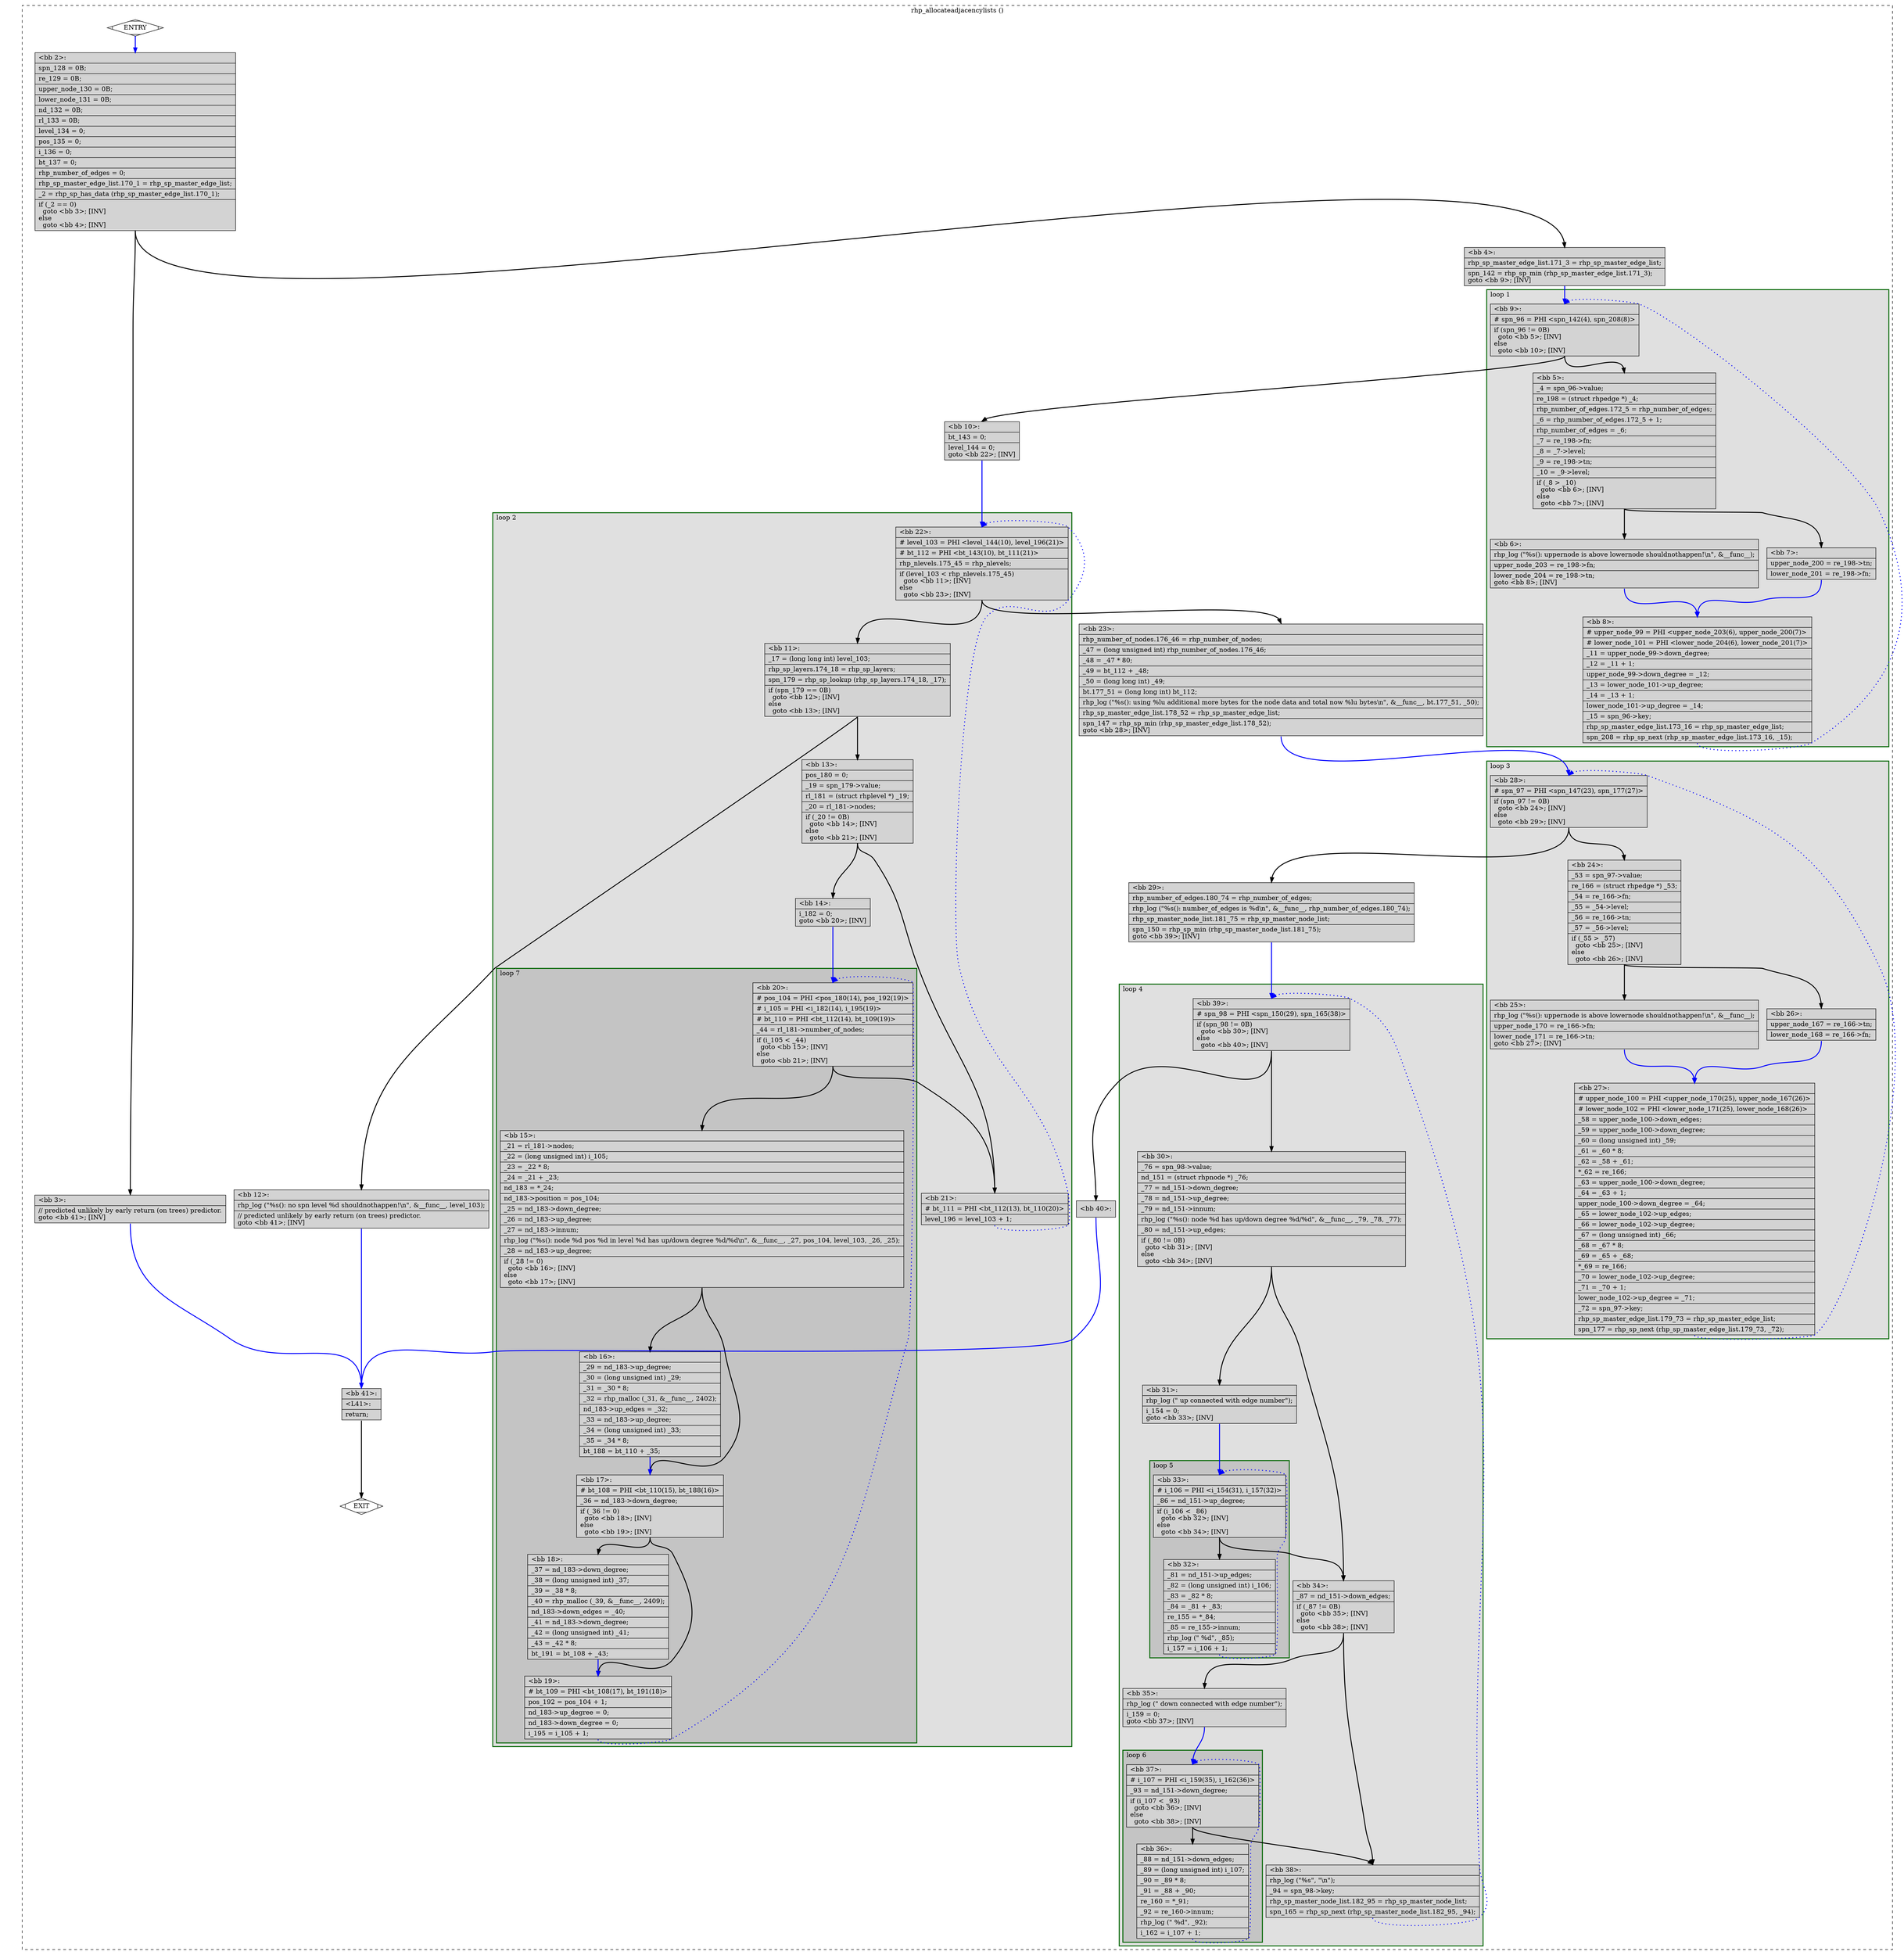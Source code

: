 digraph "g"
{
subgraph "cluster_rhp_allocateadjacencylists" {
	style="dashed";
	color="black";
	label="rhp_allocateadjacencylists ()";
	subgraph cluster_46_4 {
	style="filled";
	color="darkgreen";
	fillcolor="grey88";
	label="loop 4";
	labeljust=l;
	penwidth=2;
	subgraph cluster_46_6 {
	style="filled";
	color="darkgreen";
	fillcolor="grey77";
	label="loop 6";
	labeljust=l;
	penwidth=2;
	fn_46_basic_block_37 [shape=record,style=filled,fillcolor=lightgrey,label="{\<bb\ 37\>:\l\
|#\ i_107\ =\ PHI\ \<i_159(35),\ i_162(36)\>\l\
|_93\ =\ nd_151-\>down_degree;\l\
|if\ (i_107\ \<\ _93)\l\
\ \ goto\ \<bb\ 36\>;\ [INV]\l\
else\l\
\ \ goto\ \<bb\ 38\>;\ [INV]\l\
}"];

	fn_46_basic_block_36 [shape=record,style=filled,fillcolor=lightgrey,label="{\<bb\ 36\>:\l\
|_88\ =\ nd_151-\>down_edges;\l\
|_89\ =\ (long\ unsigned\ int)\ i_107;\l\
|_90\ =\ _89\ *\ 8;\l\
|_91\ =\ _88\ +\ _90;\l\
|re_160\ =\ *_91;\l\
|_92\ =\ re_160-\>innum;\l\
|rhp_log\ (\"\ %d\",\ _92);\l\
|i_162\ =\ i_107\ +\ 1;\l\
}"];

	}
	subgraph cluster_46_5 {
	style="filled";
	color="darkgreen";
	fillcolor="grey77";
	label="loop 5";
	labeljust=l;
	penwidth=2;
	fn_46_basic_block_33 [shape=record,style=filled,fillcolor=lightgrey,label="{\<bb\ 33\>:\l\
|#\ i_106\ =\ PHI\ \<i_154(31),\ i_157(32)\>\l\
|_86\ =\ nd_151-\>up_degree;\l\
|if\ (i_106\ \<\ _86)\l\
\ \ goto\ \<bb\ 32\>;\ [INV]\l\
else\l\
\ \ goto\ \<bb\ 34\>;\ [INV]\l\
}"];

	fn_46_basic_block_32 [shape=record,style=filled,fillcolor=lightgrey,label="{\<bb\ 32\>:\l\
|_81\ =\ nd_151-\>up_edges;\l\
|_82\ =\ (long\ unsigned\ int)\ i_106;\l\
|_83\ =\ _82\ *\ 8;\l\
|_84\ =\ _81\ +\ _83;\l\
|re_155\ =\ *_84;\l\
|_85\ =\ re_155-\>innum;\l\
|rhp_log\ (\"\ %d\",\ _85);\l\
|i_157\ =\ i_106\ +\ 1;\l\
}"];

	}
	fn_46_basic_block_39 [shape=record,style=filled,fillcolor=lightgrey,label="{\<bb\ 39\>:\l\
|#\ spn_98\ =\ PHI\ \<spn_150(29),\ spn_165(38)\>\l\
|if\ (spn_98\ !=\ 0B)\l\
\ \ goto\ \<bb\ 30\>;\ [INV]\l\
else\l\
\ \ goto\ \<bb\ 40\>;\ [INV]\l\
}"];

	fn_46_basic_block_30 [shape=record,style=filled,fillcolor=lightgrey,label="{\<bb\ 30\>:\l\
|_76\ =\ spn_98-\>value;\l\
|nd_151\ =\ (struct\ rhpnode\ *)\ _76;\l\
|_77\ =\ nd_151-\>down_degree;\l\
|_78\ =\ nd_151-\>up_degree;\l\
|_79\ =\ nd_151-\>innum;\l\
|rhp_log\ (\"%s():\ node\ %d\ has\ up/down\ degree\ %d/%d\",\ &__func__,\ _79,\ _78,\ _77);\l\
|_80\ =\ nd_151-\>up_edges;\l\
|if\ (_80\ !=\ 0B)\l\
\ \ goto\ \<bb\ 31\>;\ [INV]\l\
else\l\
\ \ goto\ \<bb\ 34\>;\ [INV]\l\
}"];

	fn_46_basic_block_31 [shape=record,style=filled,fillcolor=lightgrey,label="{\<bb\ 31\>:\l\
|rhp_log\ (\"\ up\ connected\ with\ edge\ number\");\l\
|i_154\ =\ 0;\l\
goto\ \<bb\ 33\>;\ [INV]\l\
}"];

	fn_46_basic_block_34 [shape=record,style=filled,fillcolor=lightgrey,label="{\<bb\ 34\>:\l\
|_87\ =\ nd_151-\>down_edges;\l\
|if\ (_87\ !=\ 0B)\l\
\ \ goto\ \<bb\ 35\>;\ [INV]\l\
else\l\
\ \ goto\ \<bb\ 38\>;\ [INV]\l\
}"];

	fn_46_basic_block_35 [shape=record,style=filled,fillcolor=lightgrey,label="{\<bb\ 35\>:\l\
|rhp_log\ (\"\ down\ connected\ with\ edge\ number\");\l\
|i_159\ =\ 0;\l\
goto\ \<bb\ 37\>;\ [INV]\l\
}"];

	fn_46_basic_block_38 [shape=record,style=filled,fillcolor=lightgrey,label="{\<bb\ 38\>:\l\
|rhp_log\ (\"%s\",\ \"\\n\");\l\
|_94\ =\ spn_98-\>key;\l\
|rhp_sp_master_node_list.182_95\ =\ rhp_sp_master_node_list;\l\
|spn_165\ =\ rhp_sp_next\ (rhp_sp_master_node_list.182_95,\ _94);\l\
}"];

	}
	subgraph cluster_46_3 {
	style="filled";
	color="darkgreen";
	fillcolor="grey88";
	label="loop 3";
	labeljust=l;
	penwidth=2;
	fn_46_basic_block_28 [shape=record,style=filled,fillcolor=lightgrey,label="{\<bb\ 28\>:\l\
|#\ spn_97\ =\ PHI\ \<spn_147(23),\ spn_177(27)\>\l\
|if\ (spn_97\ !=\ 0B)\l\
\ \ goto\ \<bb\ 24\>;\ [INV]\l\
else\l\
\ \ goto\ \<bb\ 29\>;\ [INV]\l\
}"];

	fn_46_basic_block_24 [shape=record,style=filled,fillcolor=lightgrey,label="{\<bb\ 24\>:\l\
|_53\ =\ spn_97-\>value;\l\
|re_166\ =\ (struct\ rhpedge\ *)\ _53;\l\
|_54\ =\ re_166-\>fn;\l\
|_55\ =\ _54-\>level;\l\
|_56\ =\ re_166-\>tn;\l\
|_57\ =\ _56-\>level;\l\
|if\ (_55\ \>\ _57)\l\
\ \ goto\ \<bb\ 25\>;\ [INV]\l\
else\l\
\ \ goto\ \<bb\ 26\>;\ [INV]\l\
}"];

	fn_46_basic_block_25 [shape=record,style=filled,fillcolor=lightgrey,label="{\<bb\ 25\>:\l\
|rhp_log\ (\"%s():\ uppernode\ is\ above\ lowernode\ shouldnothappen!\\n\",\ &__func__);\l\
|upper_node_170\ =\ re_166-\>fn;\l\
|lower_node_171\ =\ re_166-\>tn;\l\
goto\ \<bb\ 27\>;\ [INV]\l\
}"];

	fn_46_basic_block_26 [shape=record,style=filled,fillcolor=lightgrey,label="{\<bb\ 26\>:\l\
|upper_node_167\ =\ re_166-\>tn;\l\
|lower_node_168\ =\ re_166-\>fn;\l\
}"];

	fn_46_basic_block_27 [shape=record,style=filled,fillcolor=lightgrey,label="{\<bb\ 27\>:\l\
|#\ upper_node_100\ =\ PHI\ \<upper_node_170(25),\ upper_node_167(26)\>\l\
|#\ lower_node_102\ =\ PHI\ \<lower_node_171(25),\ lower_node_168(26)\>\l\
|_58\ =\ upper_node_100-\>down_edges;\l\
|_59\ =\ upper_node_100-\>down_degree;\l\
|_60\ =\ (long\ unsigned\ int)\ _59;\l\
|_61\ =\ _60\ *\ 8;\l\
|_62\ =\ _58\ +\ _61;\l\
|*_62\ =\ re_166;\l\
|_63\ =\ upper_node_100-\>down_degree;\l\
|_64\ =\ _63\ +\ 1;\l\
|upper_node_100-\>down_degree\ =\ _64;\l\
|_65\ =\ lower_node_102-\>up_edges;\l\
|_66\ =\ lower_node_102-\>up_degree;\l\
|_67\ =\ (long\ unsigned\ int)\ _66;\l\
|_68\ =\ _67\ *\ 8;\l\
|_69\ =\ _65\ +\ _68;\l\
|*_69\ =\ re_166;\l\
|_70\ =\ lower_node_102-\>up_degree;\l\
|_71\ =\ _70\ +\ 1;\l\
|lower_node_102-\>up_degree\ =\ _71;\l\
|_72\ =\ spn_97-\>key;\l\
|rhp_sp_master_edge_list.179_73\ =\ rhp_sp_master_edge_list;\l\
|spn_177\ =\ rhp_sp_next\ (rhp_sp_master_edge_list.179_73,\ _72);\l\
}"];

	}
	subgraph cluster_46_2 {
	style="filled";
	color="darkgreen";
	fillcolor="grey88";
	label="loop 2";
	labeljust=l;
	penwidth=2;
	subgraph cluster_46_7 {
	style="filled";
	color="darkgreen";
	fillcolor="grey77";
	label="loop 7";
	labeljust=l;
	penwidth=2;
	fn_46_basic_block_20 [shape=record,style=filled,fillcolor=lightgrey,label="{\<bb\ 20\>:\l\
|#\ pos_104\ =\ PHI\ \<pos_180(14),\ pos_192(19)\>\l\
|#\ i_105\ =\ PHI\ \<i_182(14),\ i_195(19)\>\l\
|#\ bt_110\ =\ PHI\ \<bt_112(14),\ bt_109(19)\>\l\
|_44\ =\ rl_181-\>number_of_nodes;\l\
|if\ (i_105\ \<\ _44)\l\
\ \ goto\ \<bb\ 15\>;\ [INV]\l\
else\l\
\ \ goto\ \<bb\ 21\>;\ [INV]\l\
}"];

	fn_46_basic_block_15 [shape=record,style=filled,fillcolor=lightgrey,label="{\<bb\ 15\>:\l\
|_21\ =\ rl_181-\>nodes;\l\
|_22\ =\ (long\ unsigned\ int)\ i_105;\l\
|_23\ =\ _22\ *\ 8;\l\
|_24\ =\ _21\ +\ _23;\l\
|nd_183\ =\ *_24;\l\
|nd_183-\>position\ =\ pos_104;\l\
|_25\ =\ nd_183-\>down_degree;\l\
|_26\ =\ nd_183-\>up_degree;\l\
|_27\ =\ nd_183-\>innum;\l\
|rhp_log\ (\"%s():\ node\ %d\ pos\ %d\ in\ level\ %d\ has\ up/down\ degree\ %d/%d\\n\",\ &__func__,\ _27,\ pos_104,\ level_103,\ _26,\ _25);\l\
|_28\ =\ nd_183-\>up_degree;\l\
|if\ (_28\ !=\ 0)\l\
\ \ goto\ \<bb\ 16\>;\ [INV]\l\
else\l\
\ \ goto\ \<bb\ 17\>;\ [INV]\l\
}"];

	fn_46_basic_block_16 [shape=record,style=filled,fillcolor=lightgrey,label="{\<bb\ 16\>:\l\
|_29\ =\ nd_183-\>up_degree;\l\
|_30\ =\ (long\ unsigned\ int)\ _29;\l\
|_31\ =\ _30\ *\ 8;\l\
|_32\ =\ rhp_malloc\ (_31,\ &__func__,\ 2402);\l\
|nd_183-\>up_edges\ =\ _32;\l\
|_33\ =\ nd_183-\>up_degree;\l\
|_34\ =\ (long\ unsigned\ int)\ _33;\l\
|_35\ =\ _34\ *\ 8;\l\
|bt_188\ =\ bt_110\ +\ _35;\l\
}"];

	fn_46_basic_block_17 [shape=record,style=filled,fillcolor=lightgrey,label="{\<bb\ 17\>:\l\
|#\ bt_108\ =\ PHI\ \<bt_110(15),\ bt_188(16)\>\l\
|_36\ =\ nd_183-\>down_degree;\l\
|if\ (_36\ !=\ 0)\l\
\ \ goto\ \<bb\ 18\>;\ [INV]\l\
else\l\
\ \ goto\ \<bb\ 19\>;\ [INV]\l\
}"];

	fn_46_basic_block_18 [shape=record,style=filled,fillcolor=lightgrey,label="{\<bb\ 18\>:\l\
|_37\ =\ nd_183-\>down_degree;\l\
|_38\ =\ (long\ unsigned\ int)\ _37;\l\
|_39\ =\ _38\ *\ 8;\l\
|_40\ =\ rhp_malloc\ (_39,\ &__func__,\ 2409);\l\
|nd_183-\>down_edges\ =\ _40;\l\
|_41\ =\ nd_183-\>down_degree;\l\
|_42\ =\ (long\ unsigned\ int)\ _41;\l\
|_43\ =\ _42\ *\ 8;\l\
|bt_191\ =\ bt_108\ +\ _43;\l\
}"];

	fn_46_basic_block_19 [shape=record,style=filled,fillcolor=lightgrey,label="{\<bb\ 19\>:\l\
|#\ bt_109\ =\ PHI\ \<bt_108(17),\ bt_191(18)\>\l\
|pos_192\ =\ pos_104\ +\ 1;\l\
|nd_183-\>up_degree\ =\ 0;\l\
|nd_183-\>down_degree\ =\ 0;\l\
|i_195\ =\ i_105\ +\ 1;\l\
}"];

	}
	fn_46_basic_block_22 [shape=record,style=filled,fillcolor=lightgrey,label="{\<bb\ 22\>:\l\
|#\ level_103\ =\ PHI\ \<level_144(10),\ level_196(21)\>\l\
|#\ bt_112\ =\ PHI\ \<bt_143(10),\ bt_111(21)\>\l\
|rhp_nlevels.175_45\ =\ rhp_nlevels;\l\
|if\ (level_103\ \<\ rhp_nlevels.175_45)\l\
\ \ goto\ \<bb\ 11\>;\ [INV]\l\
else\l\
\ \ goto\ \<bb\ 23\>;\ [INV]\l\
}"];

	fn_46_basic_block_11 [shape=record,style=filled,fillcolor=lightgrey,label="{\<bb\ 11\>:\l\
|_17\ =\ (long\ long\ int)\ level_103;\l\
|rhp_sp_layers.174_18\ =\ rhp_sp_layers;\l\
|spn_179\ =\ rhp_sp_lookup\ (rhp_sp_layers.174_18,\ _17);\l\
|if\ (spn_179\ ==\ 0B)\l\
\ \ goto\ \<bb\ 12\>;\ [INV]\l\
else\l\
\ \ goto\ \<bb\ 13\>;\ [INV]\l\
}"];

	fn_46_basic_block_13 [shape=record,style=filled,fillcolor=lightgrey,label="{\<bb\ 13\>:\l\
|pos_180\ =\ 0;\l\
|_19\ =\ spn_179-\>value;\l\
|rl_181\ =\ (struct\ rhplevel\ *)\ _19;\l\
|_20\ =\ rl_181-\>nodes;\l\
|if\ (_20\ !=\ 0B)\l\
\ \ goto\ \<bb\ 14\>;\ [INV]\l\
else\l\
\ \ goto\ \<bb\ 21\>;\ [INV]\l\
}"];

	fn_46_basic_block_14 [shape=record,style=filled,fillcolor=lightgrey,label="{\<bb\ 14\>:\l\
|i_182\ =\ 0;\l\
goto\ \<bb\ 20\>;\ [INV]\l\
}"];

	fn_46_basic_block_21 [shape=record,style=filled,fillcolor=lightgrey,label="{\<bb\ 21\>:\l\
|#\ bt_111\ =\ PHI\ \<bt_112(13),\ bt_110(20)\>\l\
|level_196\ =\ level_103\ +\ 1;\l\
}"];

	}
	subgraph cluster_46_1 {
	style="filled";
	color="darkgreen";
	fillcolor="grey88";
	label="loop 1";
	labeljust=l;
	penwidth=2;
	fn_46_basic_block_9 [shape=record,style=filled,fillcolor=lightgrey,label="{\<bb\ 9\>:\l\
|#\ spn_96\ =\ PHI\ \<spn_142(4),\ spn_208(8)\>\l\
|if\ (spn_96\ !=\ 0B)\l\
\ \ goto\ \<bb\ 5\>;\ [INV]\l\
else\l\
\ \ goto\ \<bb\ 10\>;\ [INV]\l\
}"];

	fn_46_basic_block_5 [shape=record,style=filled,fillcolor=lightgrey,label="{\<bb\ 5\>:\l\
|_4\ =\ spn_96-\>value;\l\
|re_198\ =\ (struct\ rhpedge\ *)\ _4;\l\
|rhp_number_of_edges.172_5\ =\ rhp_number_of_edges;\l\
|_6\ =\ rhp_number_of_edges.172_5\ +\ 1;\l\
|rhp_number_of_edges\ =\ _6;\l\
|_7\ =\ re_198-\>fn;\l\
|_8\ =\ _7-\>level;\l\
|_9\ =\ re_198-\>tn;\l\
|_10\ =\ _9-\>level;\l\
|if\ (_8\ \>\ _10)\l\
\ \ goto\ \<bb\ 6\>;\ [INV]\l\
else\l\
\ \ goto\ \<bb\ 7\>;\ [INV]\l\
}"];

	fn_46_basic_block_6 [shape=record,style=filled,fillcolor=lightgrey,label="{\<bb\ 6\>:\l\
|rhp_log\ (\"%s():\ uppernode\ is\ above\ lowernode\ shouldnothappen!\\n\",\ &__func__);\l\
|upper_node_203\ =\ re_198-\>fn;\l\
|lower_node_204\ =\ re_198-\>tn;\l\
goto\ \<bb\ 8\>;\ [INV]\l\
}"];

	fn_46_basic_block_7 [shape=record,style=filled,fillcolor=lightgrey,label="{\<bb\ 7\>:\l\
|upper_node_200\ =\ re_198-\>tn;\l\
|lower_node_201\ =\ re_198-\>fn;\l\
}"];

	fn_46_basic_block_8 [shape=record,style=filled,fillcolor=lightgrey,label="{\<bb\ 8\>:\l\
|#\ upper_node_99\ =\ PHI\ \<upper_node_203(6),\ upper_node_200(7)\>\l\
|#\ lower_node_101\ =\ PHI\ \<lower_node_204(6),\ lower_node_201(7)\>\l\
|_11\ =\ upper_node_99-\>down_degree;\l\
|_12\ =\ _11\ +\ 1;\l\
|upper_node_99-\>down_degree\ =\ _12;\l\
|_13\ =\ lower_node_101-\>up_degree;\l\
|_14\ =\ _13\ +\ 1;\l\
|lower_node_101-\>up_degree\ =\ _14;\l\
|_15\ =\ spn_96-\>key;\l\
|rhp_sp_master_edge_list.173_16\ =\ rhp_sp_master_edge_list;\l\
|spn_208\ =\ rhp_sp_next\ (rhp_sp_master_edge_list.173_16,\ _15);\l\
}"];

	}
	fn_46_basic_block_0 [shape=Mdiamond,style=filled,fillcolor=white,label="ENTRY"];

	fn_46_basic_block_1 [shape=Mdiamond,style=filled,fillcolor=white,label="EXIT"];

	fn_46_basic_block_2 [shape=record,style=filled,fillcolor=lightgrey,label="{\<bb\ 2\>:\l\
|spn_128\ =\ 0B;\l\
|re_129\ =\ 0B;\l\
|upper_node_130\ =\ 0B;\l\
|lower_node_131\ =\ 0B;\l\
|nd_132\ =\ 0B;\l\
|rl_133\ =\ 0B;\l\
|level_134\ =\ 0;\l\
|pos_135\ =\ 0;\l\
|i_136\ =\ 0;\l\
|bt_137\ =\ 0;\l\
|rhp_number_of_edges\ =\ 0;\l\
|rhp_sp_master_edge_list.170_1\ =\ rhp_sp_master_edge_list;\l\
|_2\ =\ rhp_sp_has_data\ (rhp_sp_master_edge_list.170_1);\l\
|if\ (_2\ ==\ 0)\l\
\ \ goto\ \<bb\ 3\>;\ [INV]\l\
else\l\
\ \ goto\ \<bb\ 4\>;\ [INV]\l\
}"];

	fn_46_basic_block_3 [shape=record,style=filled,fillcolor=lightgrey,label="{\<bb\ 3\>:\l\
|//\ predicted\ unlikely\ by\ early\ return\ (on\ trees)\ predictor.\l\
goto\ \<bb\ 41\>;\ [INV]\l\
}"];

	fn_46_basic_block_4 [shape=record,style=filled,fillcolor=lightgrey,label="{\<bb\ 4\>:\l\
|rhp_sp_master_edge_list.171_3\ =\ rhp_sp_master_edge_list;\l\
|spn_142\ =\ rhp_sp_min\ (rhp_sp_master_edge_list.171_3);\l\
goto\ \<bb\ 9\>;\ [INV]\l\
}"];

	fn_46_basic_block_10 [shape=record,style=filled,fillcolor=lightgrey,label="{\<bb\ 10\>:\l\
|bt_143\ =\ 0;\l\
|level_144\ =\ 0;\l\
goto\ \<bb\ 22\>;\ [INV]\l\
}"];

	fn_46_basic_block_12 [shape=record,style=filled,fillcolor=lightgrey,label="{\<bb\ 12\>:\l\
|rhp_log\ (\"%s():\ no\ spn\ level\ %d\ shouldnothappen!\\n\",\ &__func__,\ level_103);\l\
|//\ predicted\ unlikely\ by\ early\ return\ (on\ trees)\ predictor.\l\
goto\ \<bb\ 41\>;\ [INV]\l\
}"];

	fn_46_basic_block_23 [shape=record,style=filled,fillcolor=lightgrey,label="{\<bb\ 23\>:\l\
|rhp_number_of_nodes.176_46\ =\ rhp_number_of_nodes;\l\
|_47\ =\ (long\ unsigned\ int)\ rhp_number_of_nodes.176_46;\l\
|_48\ =\ _47\ *\ 80;\l\
|_49\ =\ bt_112\ +\ _48;\l\
|_50\ =\ (long\ long\ int)\ _49;\l\
|bt.177_51\ =\ (long\ long\ int)\ bt_112;\l\
|rhp_log\ (\"%s():\ using\ %lu\ additional\ more\ bytes\ for\ the\ node\ data\ and\ total\ now\ %lu\ bytes\\n\",\ &__func__,\ bt.177_51,\ _50);\l\
|rhp_sp_master_edge_list.178_52\ =\ rhp_sp_master_edge_list;\l\
|spn_147\ =\ rhp_sp_min\ (rhp_sp_master_edge_list.178_52);\l\
goto\ \<bb\ 28\>;\ [INV]\l\
}"];

	fn_46_basic_block_29 [shape=record,style=filled,fillcolor=lightgrey,label="{\<bb\ 29\>:\l\
|rhp_number_of_edges.180_74\ =\ rhp_number_of_edges;\l\
|rhp_log\ (\"%s():\ number_of_edges\ is\ %d\\n\",\ &__func__,\ rhp_number_of_edges.180_74);\l\
|rhp_sp_master_node_list.181_75\ =\ rhp_sp_master_node_list;\l\
|spn_150\ =\ rhp_sp_min\ (rhp_sp_master_node_list.181_75);\l\
goto\ \<bb\ 39\>;\ [INV]\l\
}"];

	fn_46_basic_block_40 [shape=record,style=filled,fillcolor=lightgrey,label="{\<bb\ 40\>:\l\
}"];

	fn_46_basic_block_41 [shape=record,style=filled,fillcolor=lightgrey,label="{\<bb\ 41\>:\l\
|\<L41\>:\l\
|return;\l\
}"];

	fn_46_basic_block_0:s -> fn_46_basic_block_2:n [style="solid,bold",color=blue,weight=100,constraint=true];
	fn_46_basic_block_2:s -> fn_46_basic_block_3:n [style="solid,bold",color=black,weight=10,constraint=true];
	fn_46_basic_block_2:s -> fn_46_basic_block_4:n [style="solid,bold",color=black,weight=10,constraint=true];
	fn_46_basic_block_3:s -> fn_46_basic_block_41:n [style="solid,bold",color=blue,weight=100,constraint=true];
	fn_46_basic_block_4:s -> fn_46_basic_block_9:n [style="solid,bold",color=blue,weight=100,constraint=true];
	fn_46_basic_block_5:s -> fn_46_basic_block_6:n [style="solid,bold",color=black,weight=10,constraint=true];
	fn_46_basic_block_5:s -> fn_46_basic_block_7:n [style="solid,bold",color=black,weight=10,constraint=true];
	fn_46_basic_block_6:s -> fn_46_basic_block_8:n [style="solid,bold",color=blue,weight=100,constraint=true];
	fn_46_basic_block_7:s -> fn_46_basic_block_8:n [style="solid,bold",color=blue,weight=100,constraint=true];
	fn_46_basic_block_8:s -> fn_46_basic_block_9:n [style="dotted,bold",color=blue,weight=10,constraint=false];
	fn_46_basic_block_9:s -> fn_46_basic_block_5:n [style="solid,bold",color=black,weight=10,constraint=true];
	fn_46_basic_block_9:s -> fn_46_basic_block_10:n [style="solid,bold",color=black,weight=10,constraint=true];
	fn_46_basic_block_10:s -> fn_46_basic_block_22:n [style="solid,bold",color=blue,weight=100,constraint=true];
	fn_46_basic_block_11:s -> fn_46_basic_block_12:n [style="solid,bold",color=black,weight=10,constraint=true];
	fn_46_basic_block_11:s -> fn_46_basic_block_13:n [style="solid,bold",color=black,weight=10,constraint=true];
	fn_46_basic_block_12:s -> fn_46_basic_block_41:n [style="solid,bold",color=blue,weight=100,constraint=true];
	fn_46_basic_block_13:s -> fn_46_basic_block_14:n [style="solid,bold",color=black,weight=10,constraint=true];
	fn_46_basic_block_13:s -> fn_46_basic_block_21:n [style="solid,bold",color=black,weight=10,constraint=true];
	fn_46_basic_block_14:s -> fn_46_basic_block_20:n [style="solid,bold",color=blue,weight=100,constraint=true];
	fn_46_basic_block_15:s -> fn_46_basic_block_16:n [style="solid,bold",color=black,weight=10,constraint=true];
	fn_46_basic_block_15:s -> fn_46_basic_block_17:n [style="solid,bold",color=black,weight=10,constraint=true];
	fn_46_basic_block_16:s -> fn_46_basic_block_17:n [style="solid,bold",color=blue,weight=100,constraint=true];
	fn_46_basic_block_17:s -> fn_46_basic_block_18:n [style="solid,bold",color=black,weight=10,constraint=true];
	fn_46_basic_block_17:s -> fn_46_basic_block_19:n [style="solid,bold",color=black,weight=10,constraint=true];
	fn_46_basic_block_18:s -> fn_46_basic_block_19:n [style="solid,bold",color=blue,weight=100,constraint=true];
	fn_46_basic_block_19:s -> fn_46_basic_block_20:n [style="dotted,bold",color=blue,weight=10,constraint=false];
	fn_46_basic_block_20:s -> fn_46_basic_block_15:n [style="solid,bold",color=black,weight=10,constraint=true];
	fn_46_basic_block_20:s -> fn_46_basic_block_21:n [style="solid,bold",color=black,weight=10,constraint=true];
	fn_46_basic_block_21:s -> fn_46_basic_block_22:n [style="dotted,bold",color=blue,weight=10,constraint=false];
	fn_46_basic_block_22:s -> fn_46_basic_block_11:n [style="solid,bold",color=black,weight=10,constraint=true];
	fn_46_basic_block_22:s -> fn_46_basic_block_23:n [style="solid,bold",color=black,weight=10,constraint=true];
	fn_46_basic_block_23:s -> fn_46_basic_block_28:n [style="solid,bold",color=blue,weight=100,constraint=true];
	fn_46_basic_block_24:s -> fn_46_basic_block_25:n [style="solid,bold",color=black,weight=10,constraint=true];
	fn_46_basic_block_24:s -> fn_46_basic_block_26:n [style="solid,bold",color=black,weight=10,constraint=true];
	fn_46_basic_block_25:s -> fn_46_basic_block_27:n [style="solid,bold",color=blue,weight=100,constraint=true];
	fn_46_basic_block_26:s -> fn_46_basic_block_27:n [style="solid,bold",color=blue,weight=100,constraint=true];
	fn_46_basic_block_27:s -> fn_46_basic_block_28:n [style="dotted,bold",color=blue,weight=10,constraint=false];
	fn_46_basic_block_28:s -> fn_46_basic_block_24:n [style="solid,bold",color=black,weight=10,constraint=true];
	fn_46_basic_block_28:s -> fn_46_basic_block_29:n [style="solid,bold",color=black,weight=10,constraint=true];
	fn_46_basic_block_29:s -> fn_46_basic_block_39:n [style="solid,bold",color=blue,weight=100,constraint=true];
	fn_46_basic_block_30:s -> fn_46_basic_block_31:n [style="solid,bold",color=black,weight=10,constraint=true];
	fn_46_basic_block_30:s -> fn_46_basic_block_34:n [style="solid,bold",color=black,weight=10,constraint=true];
	fn_46_basic_block_31:s -> fn_46_basic_block_33:n [style="solid,bold",color=blue,weight=100,constraint=true];
	fn_46_basic_block_32:s -> fn_46_basic_block_33:n [style="dotted,bold",color=blue,weight=10,constraint=false];
	fn_46_basic_block_33:s -> fn_46_basic_block_32:n [style="solid,bold",color=black,weight=10,constraint=true];
	fn_46_basic_block_33:s -> fn_46_basic_block_34:n [style="solid,bold",color=black,weight=10,constraint=true];
	fn_46_basic_block_34:s -> fn_46_basic_block_35:n [style="solid,bold",color=black,weight=10,constraint=true];
	fn_46_basic_block_34:s -> fn_46_basic_block_38:n [style="solid,bold",color=black,weight=10,constraint=true];
	fn_46_basic_block_35:s -> fn_46_basic_block_37:n [style="solid,bold",color=blue,weight=100,constraint=true];
	fn_46_basic_block_36:s -> fn_46_basic_block_37:n [style="dotted,bold",color=blue,weight=10,constraint=false];
	fn_46_basic_block_37:s -> fn_46_basic_block_36:n [style="solid,bold",color=black,weight=10,constraint=true];
	fn_46_basic_block_37:s -> fn_46_basic_block_38:n [style="solid,bold",color=black,weight=10,constraint=true];
	fn_46_basic_block_38:s -> fn_46_basic_block_39:n [style="dotted,bold",color=blue,weight=10,constraint=false];
	fn_46_basic_block_39:s -> fn_46_basic_block_30:n [style="solid,bold",color=black,weight=10,constraint=true];
	fn_46_basic_block_39:s -> fn_46_basic_block_40:n [style="solid,bold",color=black,weight=10,constraint=true];
	fn_46_basic_block_40:s -> fn_46_basic_block_41:n [style="solid,bold",color=blue,weight=100,constraint=true];
	fn_46_basic_block_41:s -> fn_46_basic_block_1:n [style="solid,bold",color=black,weight=10,constraint=true];
	fn_46_basic_block_0:s -> fn_46_basic_block_1:n [style="invis",constraint=true];
}
}
